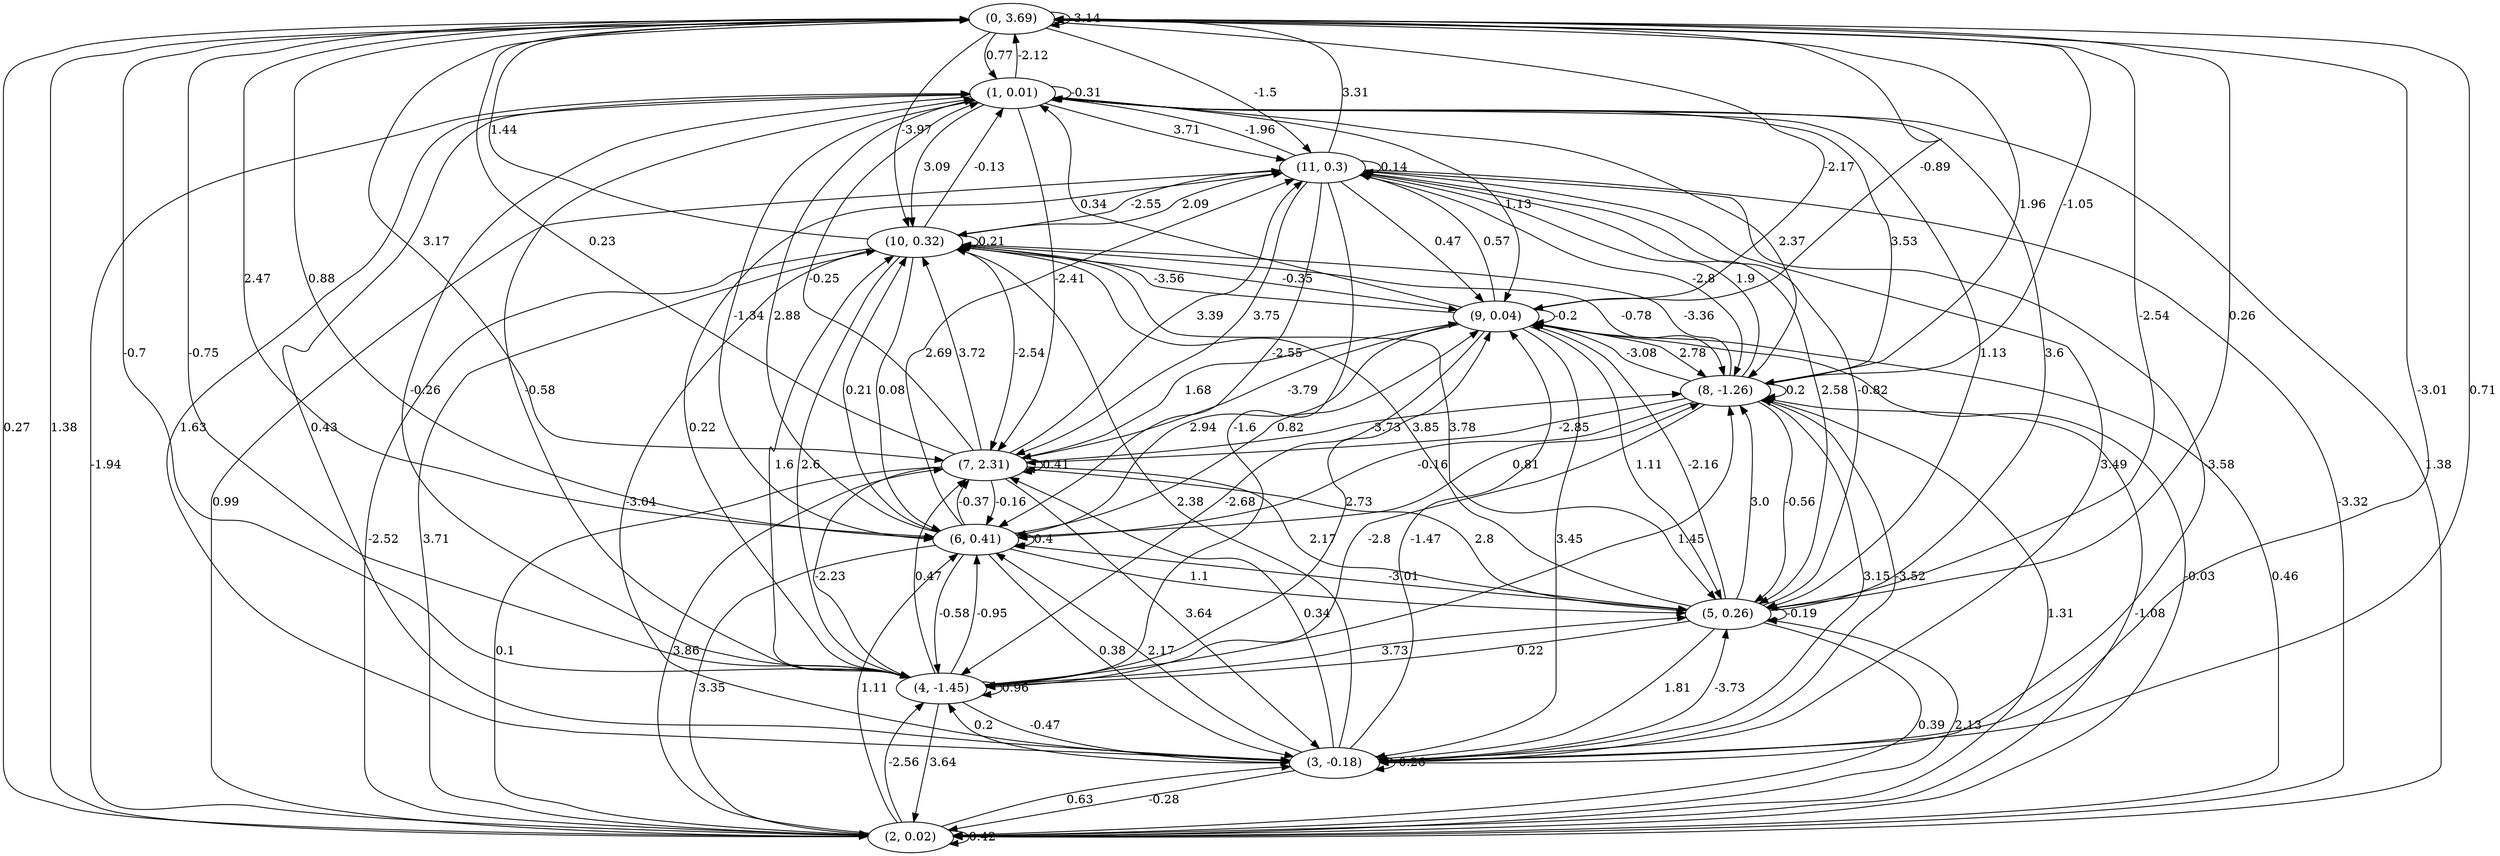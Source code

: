 digraph {
    0 [ label = "(0, 3.69)" ]
    1 [ label = "(1, 0.01)" ]
    2 [ label = "(2, 0.02)" ]
    3 [ label = "(3, -0.18)" ]
    4 [ label = "(4, -1.45)" ]
    5 [ label = "(5, 0.26)" ]
    6 [ label = "(6, 0.41)" ]
    7 [ label = "(7, 2.31)" ]
    8 [ label = "(8, -1.26)" ]
    9 [ label = "(9, 0.04)" ]
    10 [ label = "(10, 0.32)" ]
    11 [ label = "(11, 0.3)" ]
    0 -> 0 [ label = "-3.14" ]
    1 -> 1 [ label = "-0.31" ]
    2 -> 2 [ label = "0.42" ]
    3 -> 3 [ label = "-0.26" ]
    4 -> 4 [ label = "0.96" ]
    5 -> 5 [ label = "-0.19" ]
    6 -> 6 [ label = "0.4" ]
    7 -> 7 [ label = "0.41" ]
    8 -> 8 [ label = "0.2" ]
    9 -> 9 [ label = "-0.2" ]
    10 -> 10 [ label = "0.21" ]
    11 -> 11 [ label = "0.14" ]
    1 -> 0 [ label = "-2.12" ]
    2 -> 0 [ label = "1.38" ]
    3 -> 0 [ label = "0.71" ]
    4 -> 0 [ label = "-0.75" ]
    5 -> 0 [ label = "0.26" ]
    6 -> 0 [ label = "0.88" ]
    7 -> 0 [ label = "0.23" ]
    8 -> 0 [ label = "-1.05" ]
    9 -> 0 [ label = "-0.89" ]
    10 -> 0 [ label = "1.44" ]
    11 -> 0 [ label = "3.31" ]
    0 -> 1 [ label = "0.77" ]
    2 -> 1 [ label = "-1.94" ]
    3 -> 1 [ label = "0.43" ]
    4 -> 1 [ label = "-0.58" ]
    5 -> 1 [ label = "3.6" ]
    6 -> 1 [ label = "2.88" ]
    7 -> 1 [ label = "-0.25" ]
    8 -> 1 [ label = "3.53" ]
    9 -> 1 [ label = "0.34" ]
    10 -> 1 [ label = "-0.13" ]
    11 -> 1 [ label = "-1.96" ]
    0 -> 2 [ label = "0.27" ]
    1 -> 2 [ label = "1.38" ]
    3 -> 2 [ label = "-0.28" ]
    4 -> 2 [ label = "3.64" ]
    5 -> 2 [ label = "0.39" ]
    6 -> 2 [ label = "3.35" ]
    7 -> 2 [ label = "0.1" ]
    8 -> 2 [ label = "1.31" ]
    9 -> 2 [ label = "-0.03" ]
    10 -> 2 [ label = "-2.52" ]
    11 -> 2 [ label = "-3.32" ]
    0 -> 3 [ label = "-3.01" ]
    1 -> 3 [ label = "1.63" ]
    2 -> 3 [ label = "0.63" ]
    4 -> 3 [ label = "-0.47" ]
    5 -> 3 [ label = "1.81" ]
    6 -> 3 [ label = "0.38" ]
    7 -> 3 [ label = "3.64" ]
    8 -> 3 [ label = "3.15" ]
    9 -> 3 [ label = "3.45" ]
    10 -> 3 [ label = "-3.04" ]
    11 -> 3 [ label = "-3.58" ]
    0 -> 4 [ label = "-0.7" ]
    1 -> 4 [ label = "-0.26" ]
    2 -> 4 [ label = "-2.56" ]
    3 -> 4 [ label = "0.2" ]
    5 -> 4 [ label = "0.22" ]
    6 -> 4 [ label = "-0.58" ]
    7 -> 4 [ label = "-2.23" ]
    8 -> 4 [ label = "-2.8" ]
    9 -> 4 [ label = "-2.68" ]
    10 -> 4 [ label = "2.6" ]
    11 -> 4 [ label = "-1.6" ]
    0 -> 5 [ label = "-2.54" ]
    1 -> 5 [ label = "1.13" ]
    2 -> 5 [ label = "2.13" ]
    3 -> 5 [ label = "-3.73" ]
    4 -> 5 [ label = "3.73" ]
    6 -> 5 [ label = "1.1" ]
    7 -> 5 [ label = "2.17" ]
    8 -> 5 [ label = "-0.56" ]
    9 -> 5 [ label = "1.11" ]
    10 -> 5 [ label = "3.78" ]
    11 -> 5 [ label = "2.58" ]
    0 -> 6 [ label = "2.47" ]
    1 -> 6 [ label = "-1.34" ]
    2 -> 6 [ label = "1.11" ]
    3 -> 6 [ label = "2.17" ]
    4 -> 6 [ label = "-0.95" ]
    5 -> 6 [ label = "-3.01" ]
    7 -> 6 [ label = "-0.16" ]
    8 -> 6 [ label = "-0.16" ]
    9 -> 6 [ label = "2.94" ]
    10 -> 6 [ label = "0.08" ]
    11 -> 6 [ label = "-2.55" ]
    0 -> 7 [ label = "3.17" ]
    1 -> 7 [ label = "-2.41" ]
    2 -> 7 [ label = "3.86" ]
    3 -> 7 [ label = "0.34" ]
    4 -> 7 [ label = "0.47" ]
    5 -> 7 [ label = "2.8" ]
    6 -> 7 [ label = "-0.37" ]
    8 -> 7 [ label = "-2.85" ]
    9 -> 7 [ label = "-3.79" ]
    10 -> 7 [ label = "-2.54" ]
    11 -> 7 [ label = "3.75" ]
    0 -> 8 [ label = "1.96" ]
    1 -> 8 [ label = "2.37" ]
    2 -> 8 [ label = "-1.08" ]
    3 -> 8 [ label = "-3.52" ]
    4 -> 8 [ label = "1.45" ]
    5 -> 8 [ label = "3.0" ]
    6 -> 8 [ label = "0.81" ]
    7 -> 8 [ label = "-3.73" ]
    9 -> 8 [ label = "2.78" ]
    10 -> 8 [ label = "-0.78" ]
    11 -> 8 [ label = "-2.8" ]
    0 -> 9 [ label = "-2.17" ]
    1 -> 9 [ label = "1.13" ]
    2 -> 9 [ label = "0.46" ]
    3 -> 9 [ label = "-1.47" ]
    4 -> 9 [ label = "2.73" ]
    5 -> 9 [ label = "-2.16" ]
    6 -> 9 [ label = "0.82" ]
    7 -> 9 [ label = "1.68" ]
    8 -> 9 [ label = "-3.08" ]
    10 -> 9 [ label = "-0.35" ]
    11 -> 9 [ label = "0.47" ]
    0 -> 10 [ label = "-3.97" ]
    1 -> 10 [ label = "3.09" ]
    2 -> 10 [ label = "3.71" ]
    3 -> 10 [ label = "2.38" ]
    4 -> 10 [ label = "1.6" ]
    5 -> 10 [ label = "3.85" ]
    6 -> 10 [ label = "0.21" ]
    7 -> 10 [ label = "3.72" ]
    8 -> 10 [ label = "-3.36" ]
    9 -> 10 [ label = "-3.56" ]
    11 -> 10 [ label = "-2.55" ]
    0 -> 11 [ label = "-1.5" ]
    1 -> 11 [ label = "3.71" ]
    2 -> 11 [ label = "0.99" ]
    3 -> 11 [ label = "3.49" ]
    4 -> 11 [ label = "0.22" ]
    5 -> 11 [ label = "-0.82" ]
    6 -> 11 [ label = "2.69" ]
    7 -> 11 [ label = "3.39" ]
    8 -> 11 [ label = "1.9" ]
    9 -> 11 [ label = "0.57" ]
    10 -> 11 [ label = "2.09" ]
}


